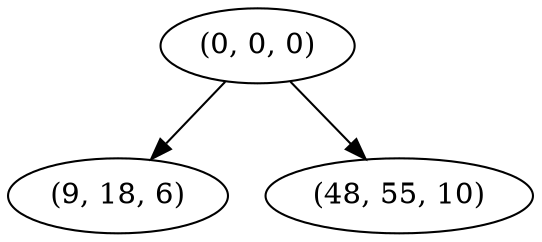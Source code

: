 digraph tree {
    "(0, 0, 0)";
    "(9, 18, 6)";
    "(48, 55, 10)";
    "(0, 0, 0)" -> "(9, 18, 6)";
    "(0, 0, 0)" -> "(48, 55, 10)";
}
